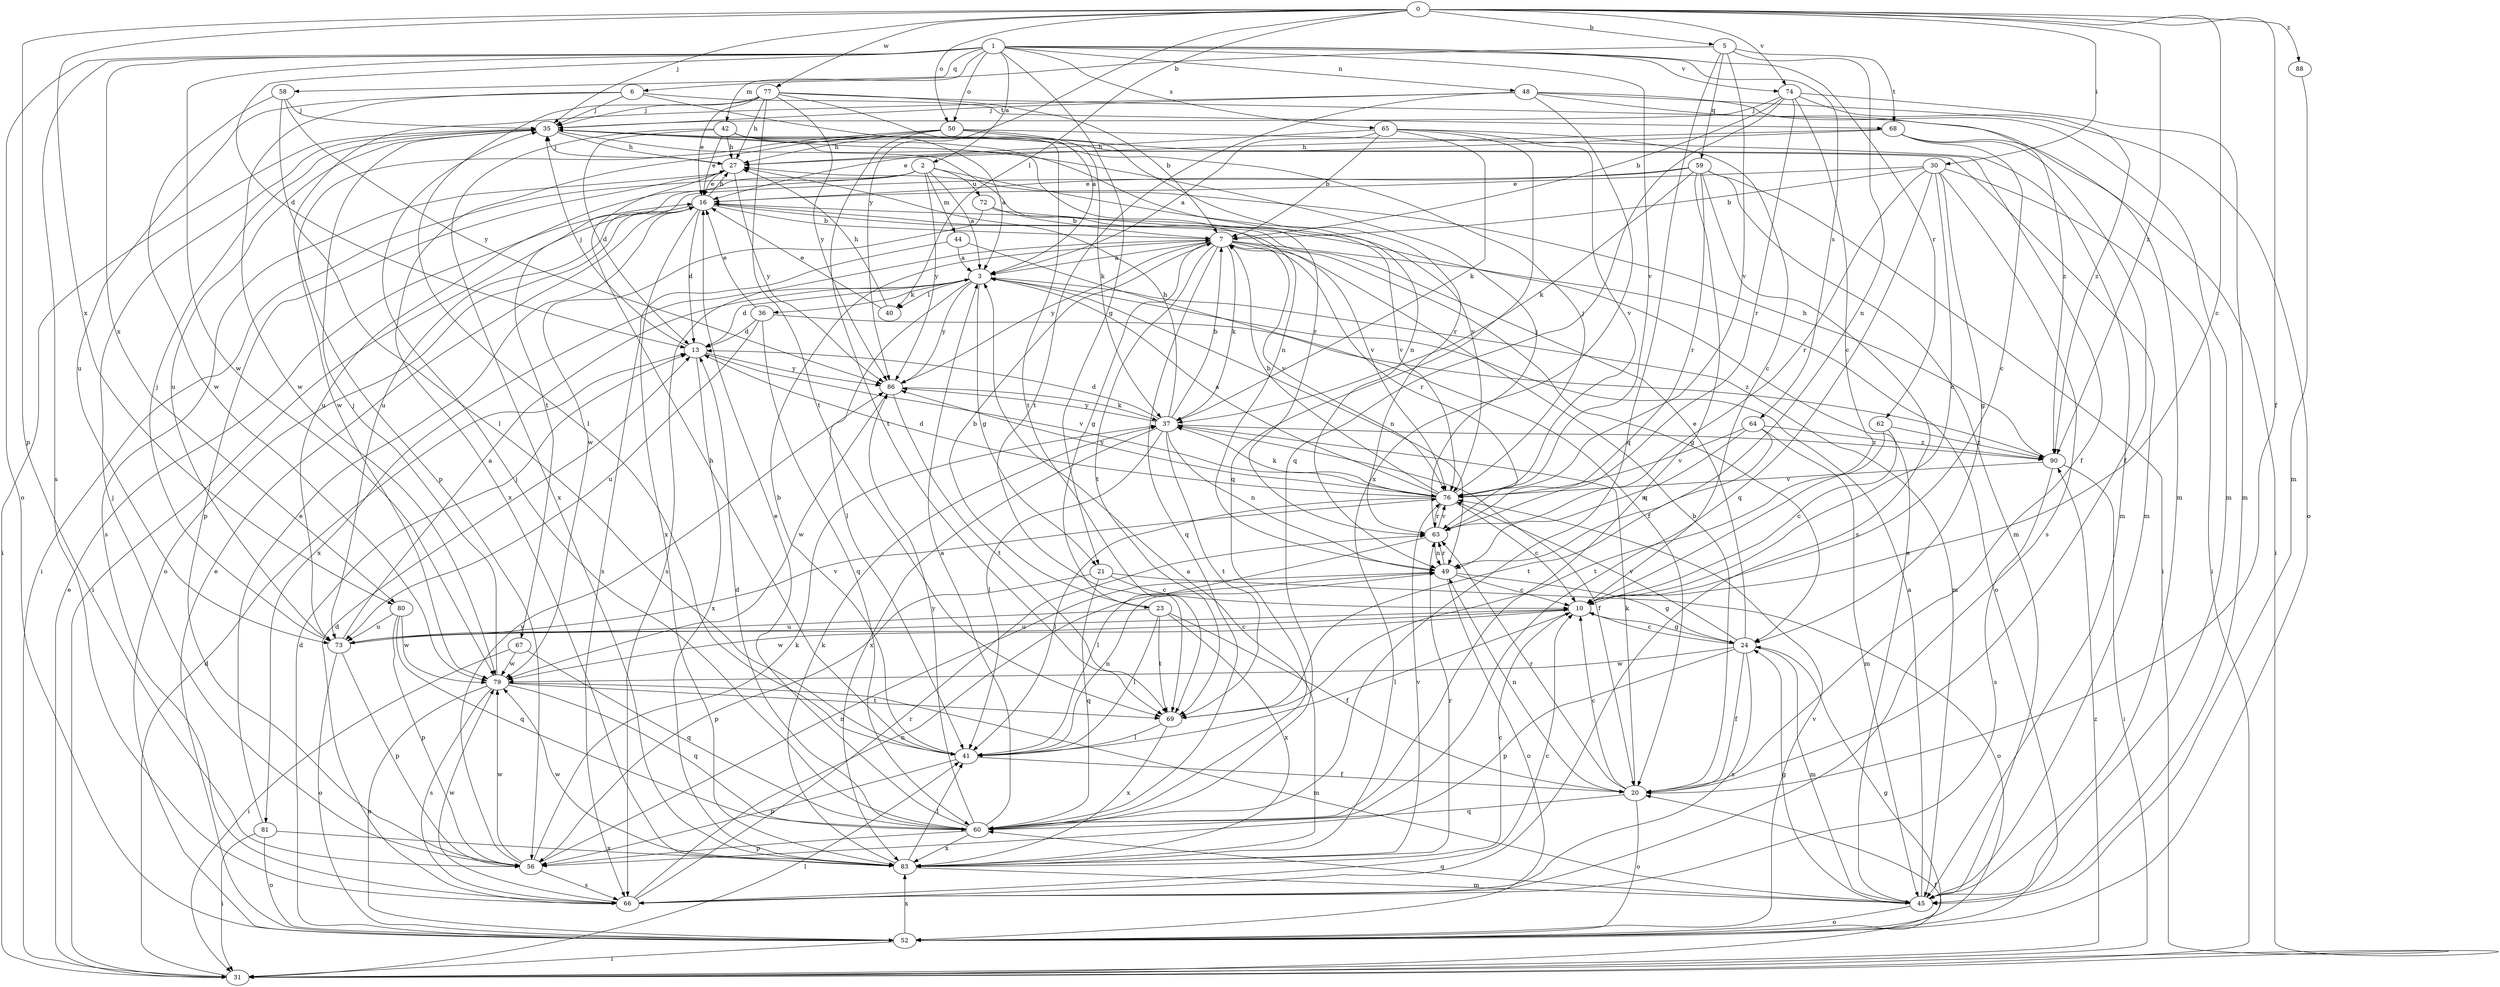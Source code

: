 strict digraph  {
0;
1;
2;
3;
5;
6;
7;
10;
13;
16;
20;
21;
23;
24;
27;
30;
31;
35;
36;
37;
40;
41;
42;
44;
45;
48;
49;
50;
52;
56;
58;
59;
60;
62;
63;
64;
65;
66;
67;
68;
69;
72;
73;
74;
76;
77;
79;
80;
81;
83;
86;
88;
90;
0 -> 5  [label=b];
0 -> 10  [label=c];
0 -> 20  [label=f];
0 -> 30  [label=i];
0 -> 35  [label=j];
0 -> 40  [label=l];
0 -> 50  [label=o];
0 -> 56  [label=p];
0 -> 74  [label=v];
0 -> 77  [label=w];
0 -> 80  [label=x];
0 -> 86  [label=y];
0 -> 88  [label=z];
0 -> 90  [label=z];
1 -> 2  [label=a];
1 -> 13  [label=d];
1 -> 21  [label=g];
1 -> 42  [label=m];
1 -> 48  [label=n];
1 -> 50  [label=o];
1 -> 52  [label=o];
1 -> 58  [label=q];
1 -> 62  [label=r];
1 -> 64  [label=s];
1 -> 65  [label=s];
1 -> 66  [label=s];
1 -> 74  [label=v];
1 -> 76  [label=v];
1 -> 79  [label=w];
1 -> 80  [label=x];
2 -> 3  [label=a];
2 -> 31  [label=i];
2 -> 44  [label=m];
2 -> 67  [label=t];
2 -> 72  [label=u];
2 -> 73  [label=u];
2 -> 76  [label=v];
2 -> 86  [label=y];
3 -> 13  [label=d];
3 -> 21  [label=g];
3 -> 36  [label=k];
3 -> 40  [label=l];
3 -> 41  [label=l];
3 -> 45  [label=m];
3 -> 49  [label=n];
3 -> 81  [label=x];
3 -> 86  [label=y];
5 -> 6  [label=b];
5 -> 49  [label=n];
5 -> 59  [label=q];
5 -> 60  [label=q];
5 -> 68  [label=t];
5 -> 76  [label=v];
6 -> 35  [label=j];
6 -> 68  [label=t];
6 -> 69  [label=t];
6 -> 73  [label=u];
6 -> 79  [label=w];
7 -> 3  [label=a];
7 -> 23  [label=g];
7 -> 24  [label=g];
7 -> 37  [label=k];
7 -> 52  [label=o];
7 -> 60  [label=q];
7 -> 63  [label=r];
7 -> 66  [label=s];
7 -> 69  [label=t];
7 -> 76  [label=v];
7 -> 86  [label=y];
10 -> 24  [label=g];
10 -> 41  [label=l];
10 -> 73  [label=u];
10 -> 79  [label=w];
13 -> 35  [label=j];
13 -> 76  [label=v];
13 -> 83  [label=x];
13 -> 86  [label=y];
16 -> 7  [label=b];
16 -> 13  [label=d];
16 -> 27  [label=h];
16 -> 31  [label=i];
16 -> 52  [label=o];
16 -> 76  [label=v];
16 -> 83  [label=x];
20 -> 7  [label=b];
20 -> 10  [label=c];
20 -> 37  [label=k];
20 -> 49  [label=n];
20 -> 52  [label=o];
20 -> 60  [label=q];
20 -> 63  [label=r];
21 -> 10  [label=c];
21 -> 52  [label=o];
21 -> 56  [label=p];
21 -> 60  [label=q];
23 -> 7  [label=b];
23 -> 20  [label=f];
23 -> 41  [label=l];
23 -> 69  [label=t];
23 -> 73  [label=u];
23 -> 83  [label=x];
24 -> 10  [label=c];
24 -> 16  [label=e];
24 -> 20  [label=f];
24 -> 45  [label=m];
24 -> 56  [label=p];
24 -> 66  [label=s];
24 -> 76  [label=v];
24 -> 79  [label=w];
27 -> 16  [label=e];
27 -> 35  [label=j];
27 -> 56  [label=p];
27 -> 66  [label=s];
27 -> 86  [label=y];
30 -> 7  [label=b];
30 -> 10  [label=c];
30 -> 16  [label=e];
30 -> 24  [label=g];
30 -> 31  [label=i];
30 -> 60  [label=q];
30 -> 63  [label=r];
30 -> 66  [label=s];
31 -> 13  [label=d];
31 -> 16  [label=e];
31 -> 20  [label=f];
31 -> 41  [label=l];
31 -> 90  [label=z];
35 -> 27  [label=h];
35 -> 31  [label=i];
35 -> 45  [label=m];
35 -> 49  [label=n];
35 -> 63  [label=r];
35 -> 73  [label=u];
36 -> 13  [label=d];
36 -> 16  [label=e];
36 -> 60  [label=q];
36 -> 73  [label=u];
36 -> 90  [label=z];
37 -> 7  [label=b];
37 -> 13  [label=d];
37 -> 20  [label=f];
37 -> 27  [label=h];
37 -> 41  [label=l];
37 -> 49  [label=n];
37 -> 69  [label=t];
37 -> 83  [label=x];
37 -> 86  [label=y];
37 -> 90  [label=z];
40 -> 16  [label=e];
40 -> 27  [label=h];
41 -> 7  [label=b];
41 -> 20  [label=f];
41 -> 27  [label=h];
41 -> 49  [label=n];
41 -> 56  [label=p];
42 -> 3  [label=a];
42 -> 13  [label=d];
42 -> 16  [label=e];
42 -> 27  [label=h];
42 -> 49  [label=n];
42 -> 63  [label=r];
42 -> 83  [label=x];
44 -> 3  [label=a];
44 -> 20  [label=f];
44 -> 66  [label=s];
45 -> 3  [label=a];
45 -> 16  [label=e];
45 -> 24  [label=g];
45 -> 52  [label=o];
45 -> 60  [label=q];
48 -> 35  [label=j];
48 -> 45  [label=m];
48 -> 52  [label=o];
48 -> 56  [label=p];
48 -> 69  [label=t];
48 -> 83  [label=x];
48 -> 90  [label=z];
49 -> 10  [label=c];
49 -> 24  [label=g];
49 -> 52  [label=o];
49 -> 63  [label=r];
50 -> 20  [label=f];
50 -> 27  [label=h];
50 -> 37  [label=k];
50 -> 45  [label=m];
50 -> 69  [label=t];
50 -> 79  [label=w];
50 -> 83  [label=x];
52 -> 13  [label=d];
52 -> 16  [label=e];
52 -> 24  [label=g];
52 -> 31  [label=i];
52 -> 76  [label=v];
52 -> 83  [label=x];
56 -> 35  [label=j];
56 -> 37  [label=k];
56 -> 49  [label=n];
56 -> 66  [label=s];
56 -> 79  [label=w];
56 -> 86  [label=y];
58 -> 35  [label=j];
58 -> 41  [label=l];
58 -> 79  [label=w];
58 -> 86  [label=y];
59 -> 16  [label=e];
59 -> 31  [label=i];
59 -> 37  [label=k];
59 -> 45  [label=m];
59 -> 60  [label=q];
59 -> 63  [label=r];
59 -> 66  [label=s];
59 -> 73  [label=u];
60 -> 3  [label=a];
60 -> 13  [label=d];
60 -> 16  [label=e];
60 -> 35  [label=j];
60 -> 56  [label=p];
60 -> 83  [label=x];
60 -> 86  [label=y];
62 -> 10  [label=c];
62 -> 69  [label=t];
62 -> 90  [label=z];
63 -> 35  [label=j];
63 -> 41  [label=l];
63 -> 49  [label=n];
63 -> 76  [label=v];
64 -> 45  [label=m];
64 -> 49  [label=n];
64 -> 69  [label=t];
64 -> 76  [label=v];
64 -> 90  [label=z];
65 -> 3  [label=a];
65 -> 7  [label=b];
65 -> 10  [label=c];
65 -> 27  [label=h];
65 -> 37  [label=k];
65 -> 60  [label=q];
65 -> 76  [label=v];
66 -> 10  [label=c];
66 -> 13  [label=d];
66 -> 49  [label=n];
66 -> 63  [label=r];
66 -> 79  [label=w];
67 -> 31  [label=i];
67 -> 60  [label=q];
67 -> 79  [label=w];
68 -> 10  [label=c];
68 -> 16  [label=e];
68 -> 20  [label=f];
68 -> 27  [label=h];
68 -> 31  [label=i];
69 -> 41  [label=l];
69 -> 83  [label=x];
72 -> 7  [label=b];
72 -> 76  [label=v];
72 -> 79  [label=w];
73 -> 3  [label=a];
73 -> 10  [label=c];
73 -> 35  [label=j];
73 -> 52  [label=o];
73 -> 56  [label=p];
73 -> 76  [label=v];
74 -> 7  [label=b];
74 -> 10  [label=c];
74 -> 35  [label=j];
74 -> 45  [label=m];
74 -> 60  [label=q];
74 -> 63  [label=r];
74 -> 90  [label=z];
76 -> 3  [label=a];
76 -> 7  [label=b];
76 -> 10  [label=c];
76 -> 13  [label=d];
76 -> 35  [label=j];
76 -> 37  [label=k];
76 -> 41  [label=l];
76 -> 63  [label=r];
76 -> 86  [label=y];
77 -> 3  [label=a];
77 -> 7  [label=b];
77 -> 16  [label=e];
77 -> 27  [label=h];
77 -> 35  [label=j];
77 -> 41  [label=l];
77 -> 45  [label=m];
77 -> 69  [label=t];
77 -> 86  [label=y];
79 -> 35  [label=j];
79 -> 45  [label=m];
79 -> 52  [label=o];
79 -> 60  [label=q];
79 -> 66  [label=s];
79 -> 69  [label=t];
80 -> 56  [label=p];
80 -> 60  [label=q];
80 -> 73  [label=u];
80 -> 79  [label=w];
81 -> 16  [label=e];
81 -> 31  [label=i];
81 -> 52  [label=o];
81 -> 83  [label=x];
83 -> 3  [label=a];
83 -> 10  [label=c];
83 -> 37  [label=k];
83 -> 41  [label=l];
83 -> 45  [label=m];
83 -> 63  [label=r];
83 -> 76  [label=v];
83 -> 79  [label=w];
86 -> 37  [label=k];
86 -> 69  [label=t];
86 -> 79  [label=w];
88 -> 45  [label=m];
90 -> 27  [label=h];
90 -> 31  [label=i];
90 -> 66  [label=s];
90 -> 76  [label=v];
}
